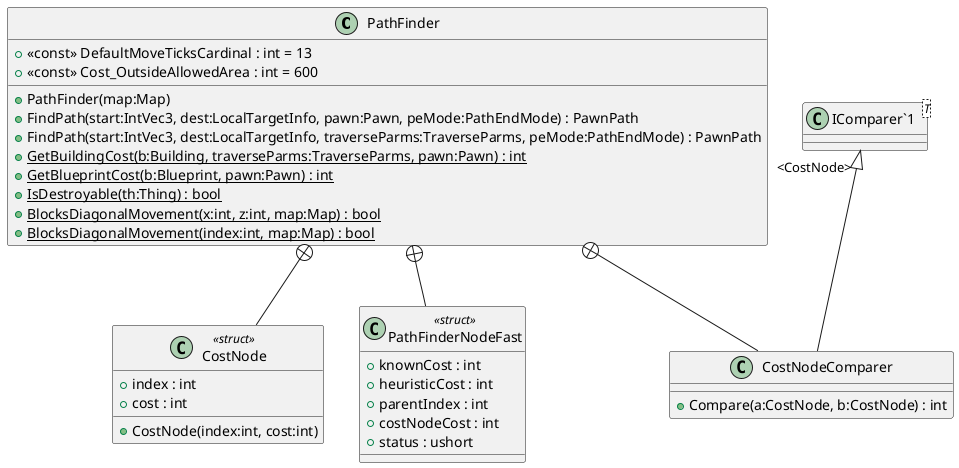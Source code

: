 @startuml
class PathFinder {
    + <<const>> DefaultMoveTicksCardinal : int = 13
    + <<const>> Cost_OutsideAllowedArea : int = 600
    + PathFinder(map:Map)
    + FindPath(start:IntVec3, dest:LocalTargetInfo, pawn:Pawn, peMode:PathEndMode) : PawnPath
    + FindPath(start:IntVec3, dest:LocalTargetInfo, traverseParms:TraverseParms, peMode:PathEndMode) : PawnPath
    + {static} GetBuildingCost(b:Building, traverseParms:TraverseParms, pawn:Pawn) : int
    + {static} GetBlueprintCost(b:Blueprint, pawn:Pawn) : int
    + {static} IsDestroyable(th:Thing) : bool
    + {static} BlocksDiagonalMovement(x:int, z:int, map:Map) : bool
    + {static} BlocksDiagonalMovement(index:int, map:Map) : bool
}
class CostNode <<struct>> {
    + index : int
    + cost : int
    + CostNode(index:int, cost:int)
}
class PathFinderNodeFast <<struct>> {
    + knownCost : int
    + heuristicCost : int
    + parentIndex : int
    + costNodeCost : int
    + status : ushort
}
class CostNodeComparer {
    + Compare(a:CostNode, b:CostNode) : int
}
class "IComparer`1"<T> {
}
PathFinder +-- CostNode
PathFinder +-- PathFinderNodeFast
PathFinder +-- CostNodeComparer
"IComparer`1" "<CostNode>" <|-- CostNodeComparer
@enduml
